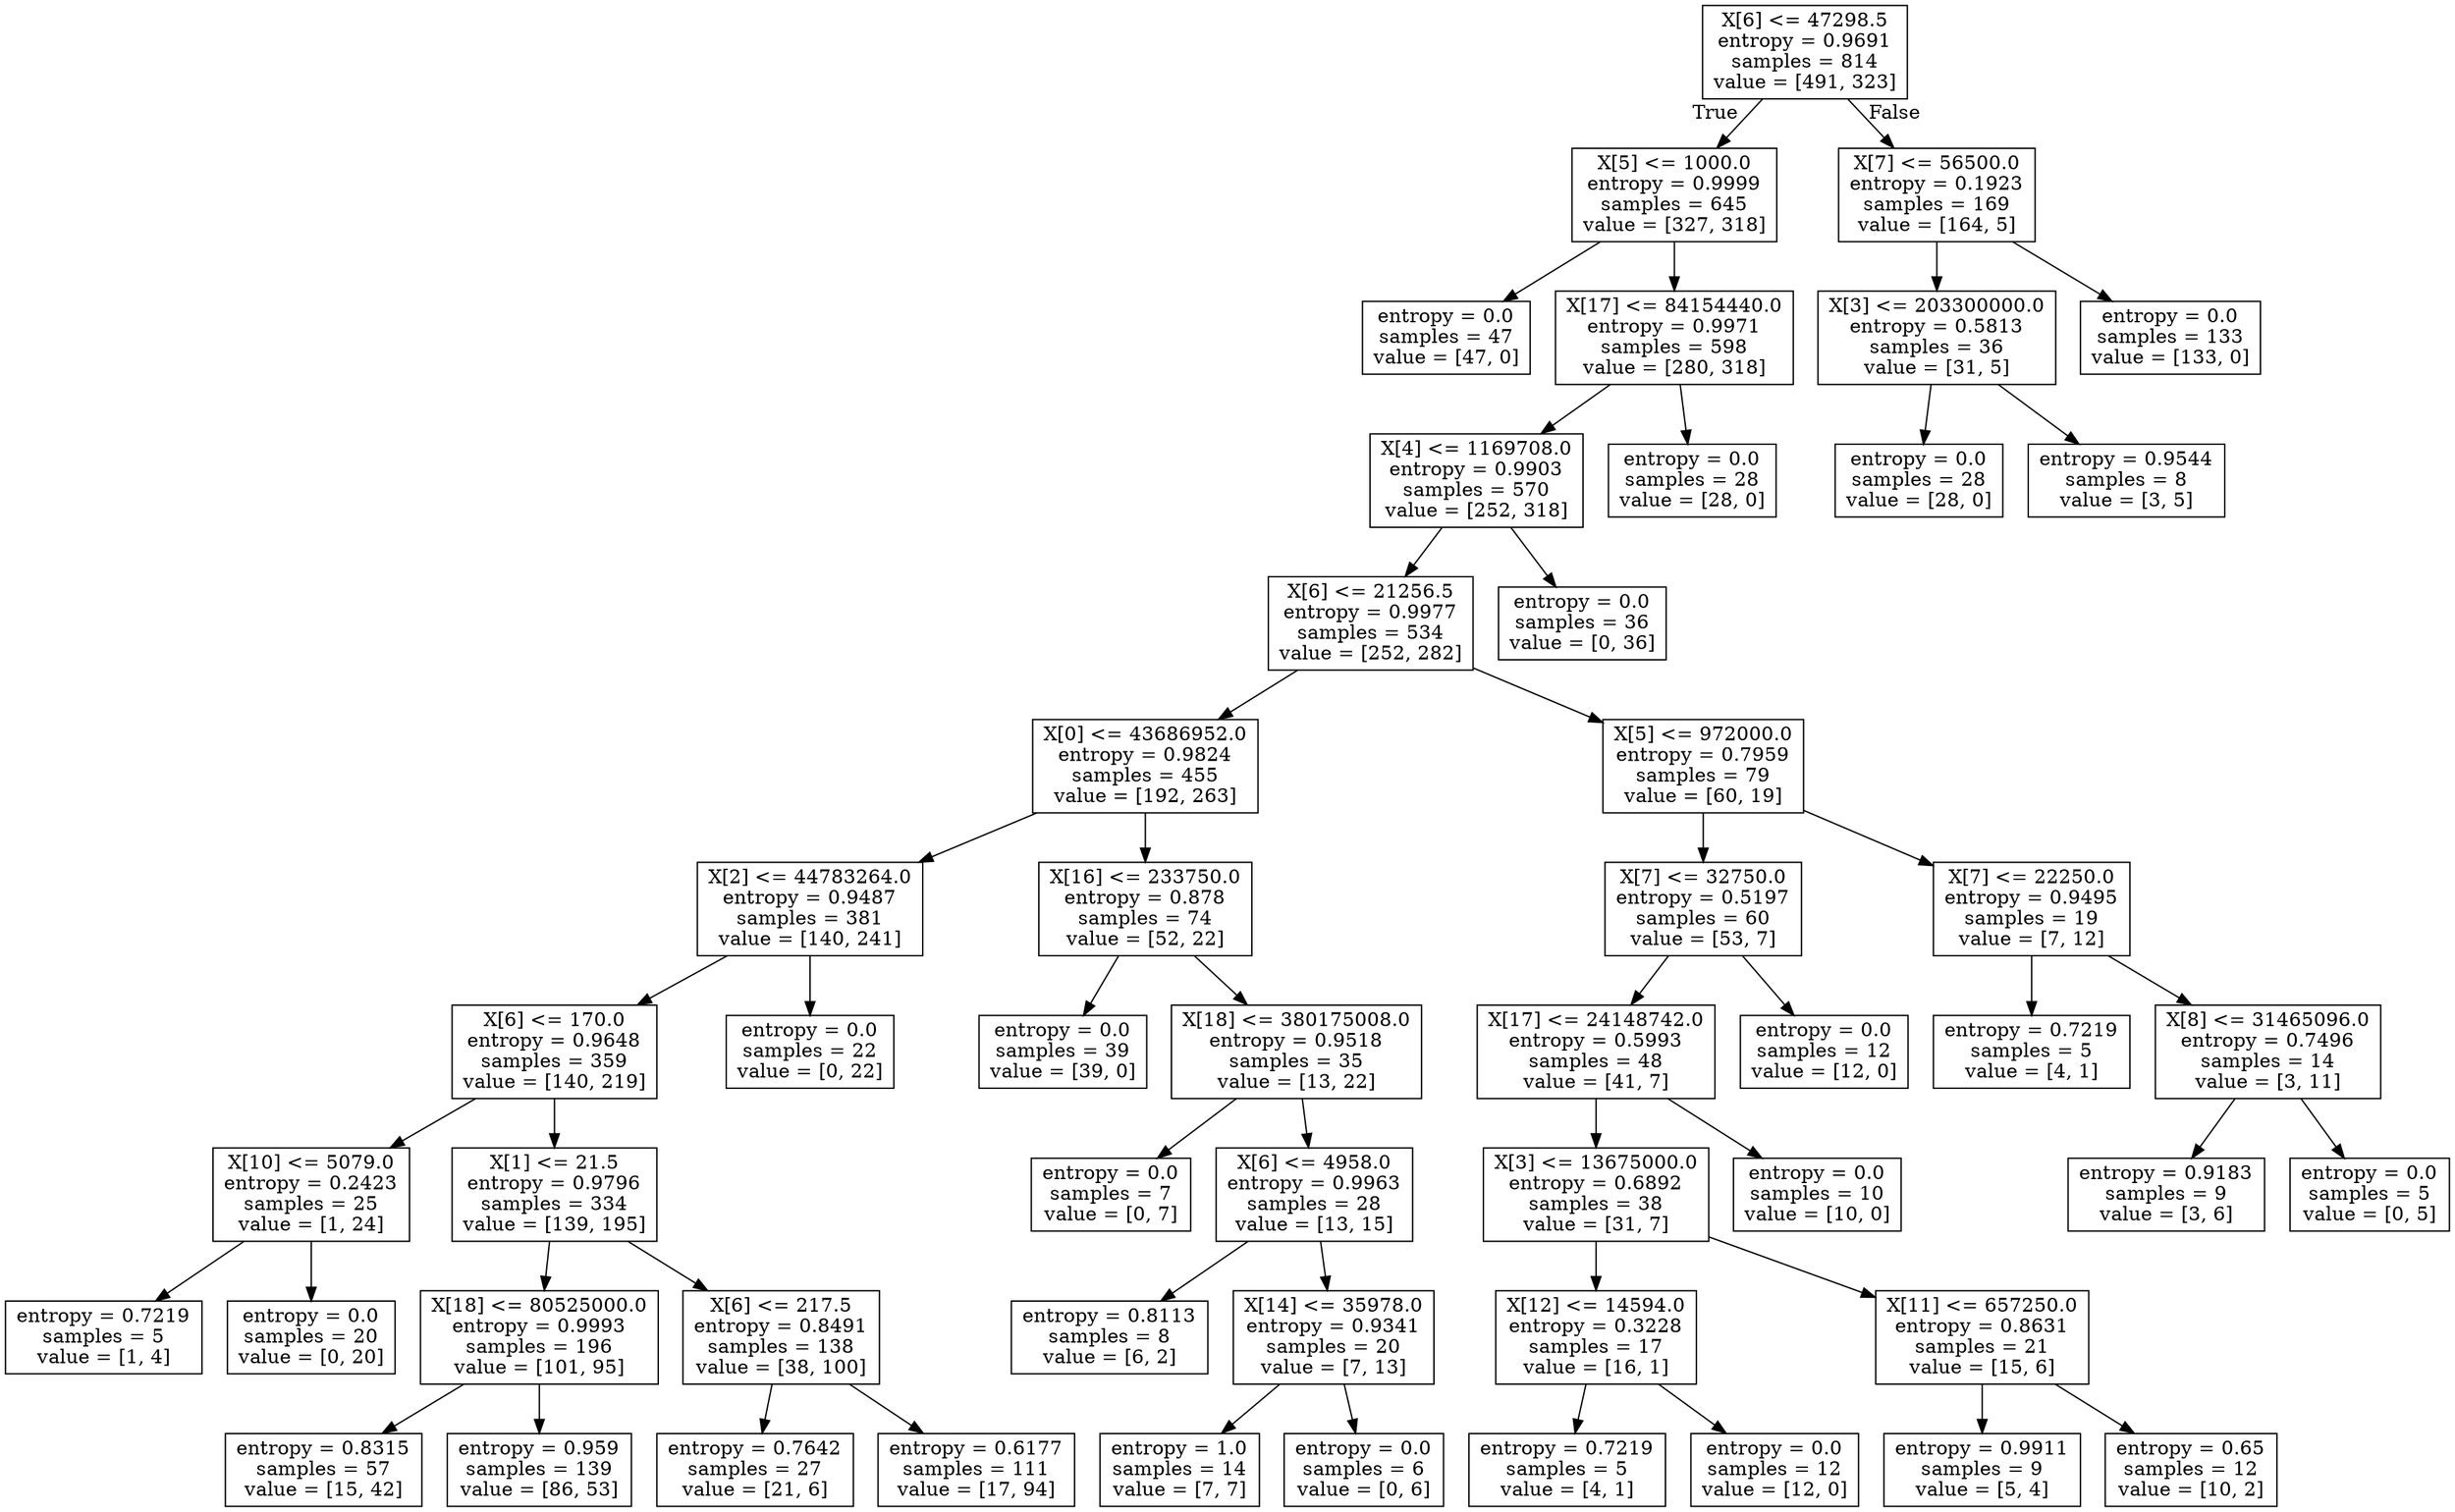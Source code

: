 digraph Tree {
node [shape=box] ;
0 [label="X[6] <= 47298.5\nentropy = 0.9691\nsamples = 814\nvalue = [491, 323]"] ;
1 [label="X[5] <= 1000.0\nentropy = 0.9999\nsamples = 645\nvalue = [327, 318]"] ;
0 -> 1 [labeldistance=2.5, labelangle=45, headlabel="True"] ;
2 [label="entropy = 0.0\nsamples = 47\nvalue = [47, 0]"] ;
1 -> 2 ;
3 [label="X[17] <= 84154440.0\nentropy = 0.9971\nsamples = 598\nvalue = [280, 318]"] ;
1 -> 3 ;
4 [label="X[4] <= 1169708.0\nentropy = 0.9903\nsamples = 570\nvalue = [252, 318]"] ;
3 -> 4 ;
5 [label="X[6] <= 21256.5\nentropy = 0.9977\nsamples = 534\nvalue = [252, 282]"] ;
4 -> 5 ;
6 [label="X[0] <= 43686952.0\nentropy = 0.9824\nsamples = 455\nvalue = [192, 263]"] ;
5 -> 6 ;
7 [label="X[2] <= 44783264.0\nentropy = 0.9487\nsamples = 381\nvalue = [140, 241]"] ;
6 -> 7 ;
8 [label="X[6] <= 170.0\nentropy = 0.9648\nsamples = 359\nvalue = [140, 219]"] ;
7 -> 8 ;
9 [label="X[10] <= 5079.0\nentropy = 0.2423\nsamples = 25\nvalue = [1, 24]"] ;
8 -> 9 ;
10 [label="entropy = 0.7219\nsamples = 5\nvalue = [1, 4]"] ;
9 -> 10 ;
11 [label="entropy = 0.0\nsamples = 20\nvalue = [0, 20]"] ;
9 -> 11 ;
12 [label="X[1] <= 21.5\nentropy = 0.9796\nsamples = 334\nvalue = [139, 195]"] ;
8 -> 12 ;
13 [label="X[18] <= 80525000.0\nentropy = 0.9993\nsamples = 196\nvalue = [101, 95]"] ;
12 -> 13 ;
14 [label="entropy = 0.8315\nsamples = 57\nvalue = [15, 42]"] ;
13 -> 14 ;
15 [label="entropy = 0.959\nsamples = 139\nvalue = [86, 53]"] ;
13 -> 15 ;
16 [label="X[6] <= 217.5\nentropy = 0.8491\nsamples = 138\nvalue = [38, 100]"] ;
12 -> 16 ;
17 [label="entropy = 0.7642\nsamples = 27\nvalue = [21, 6]"] ;
16 -> 17 ;
18 [label="entropy = 0.6177\nsamples = 111\nvalue = [17, 94]"] ;
16 -> 18 ;
19 [label="entropy = 0.0\nsamples = 22\nvalue = [0, 22]"] ;
7 -> 19 ;
20 [label="X[16] <= 233750.0\nentropy = 0.878\nsamples = 74\nvalue = [52, 22]"] ;
6 -> 20 ;
21 [label="entropy = 0.0\nsamples = 39\nvalue = [39, 0]"] ;
20 -> 21 ;
22 [label="X[18] <= 380175008.0\nentropy = 0.9518\nsamples = 35\nvalue = [13, 22]"] ;
20 -> 22 ;
23 [label="entropy = 0.0\nsamples = 7\nvalue = [0, 7]"] ;
22 -> 23 ;
24 [label="X[6] <= 4958.0\nentropy = 0.9963\nsamples = 28\nvalue = [13, 15]"] ;
22 -> 24 ;
25 [label="entropy = 0.8113\nsamples = 8\nvalue = [6, 2]"] ;
24 -> 25 ;
26 [label="X[14] <= 35978.0\nentropy = 0.9341\nsamples = 20\nvalue = [7, 13]"] ;
24 -> 26 ;
27 [label="entropy = 1.0\nsamples = 14\nvalue = [7, 7]"] ;
26 -> 27 ;
28 [label="entropy = 0.0\nsamples = 6\nvalue = [0, 6]"] ;
26 -> 28 ;
29 [label="X[5] <= 972000.0\nentropy = 0.7959\nsamples = 79\nvalue = [60, 19]"] ;
5 -> 29 ;
30 [label="X[7] <= 32750.0\nentropy = 0.5197\nsamples = 60\nvalue = [53, 7]"] ;
29 -> 30 ;
31 [label="X[17] <= 24148742.0\nentropy = 0.5993\nsamples = 48\nvalue = [41, 7]"] ;
30 -> 31 ;
32 [label="X[3] <= 13675000.0\nentropy = 0.6892\nsamples = 38\nvalue = [31, 7]"] ;
31 -> 32 ;
33 [label="X[12] <= 14594.0\nentropy = 0.3228\nsamples = 17\nvalue = [16, 1]"] ;
32 -> 33 ;
34 [label="entropy = 0.7219\nsamples = 5\nvalue = [4, 1]"] ;
33 -> 34 ;
35 [label="entropy = 0.0\nsamples = 12\nvalue = [12, 0]"] ;
33 -> 35 ;
36 [label="X[11] <= 657250.0\nentropy = 0.8631\nsamples = 21\nvalue = [15, 6]"] ;
32 -> 36 ;
37 [label="entropy = 0.9911\nsamples = 9\nvalue = [5, 4]"] ;
36 -> 37 ;
38 [label="entropy = 0.65\nsamples = 12\nvalue = [10, 2]"] ;
36 -> 38 ;
39 [label="entropy = 0.0\nsamples = 10\nvalue = [10, 0]"] ;
31 -> 39 ;
40 [label="entropy = 0.0\nsamples = 12\nvalue = [12, 0]"] ;
30 -> 40 ;
41 [label="X[7] <= 22250.0\nentropy = 0.9495\nsamples = 19\nvalue = [7, 12]"] ;
29 -> 41 ;
42 [label="entropy = 0.7219\nsamples = 5\nvalue = [4, 1]"] ;
41 -> 42 ;
43 [label="X[8] <= 31465096.0\nentropy = 0.7496\nsamples = 14\nvalue = [3, 11]"] ;
41 -> 43 ;
44 [label="entropy = 0.9183\nsamples = 9\nvalue = [3, 6]"] ;
43 -> 44 ;
45 [label="entropy = 0.0\nsamples = 5\nvalue = [0, 5]"] ;
43 -> 45 ;
46 [label="entropy = 0.0\nsamples = 36\nvalue = [0, 36]"] ;
4 -> 46 ;
47 [label="entropy = 0.0\nsamples = 28\nvalue = [28, 0]"] ;
3 -> 47 ;
48 [label="X[7] <= 56500.0\nentropy = 0.1923\nsamples = 169\nvalue = [164, 5]"] ;
0 -> 48 [labeldistance=2.5, labelangle=-45, headlabel="False"] ;
49 [label="X[3] <= 203300000.0\nentropy = 0.5813\nsamples = 36\nvalue = [31, 5]"] ;
48 -> 49 ;
50 [label="entropy = 0.0\nsamples = 28\nvalue = [28, 0]"] ;
49 -> 50 ;
51 [label="entropy = 0.9544\nsamples = 8\nvalue = [3, 5]"] ;
49 -> 51 ;
52 [label="entropy = 0.0\nsamples = 133\nvalue = [133, 0]"] ;
48 -> 52 ;
}
